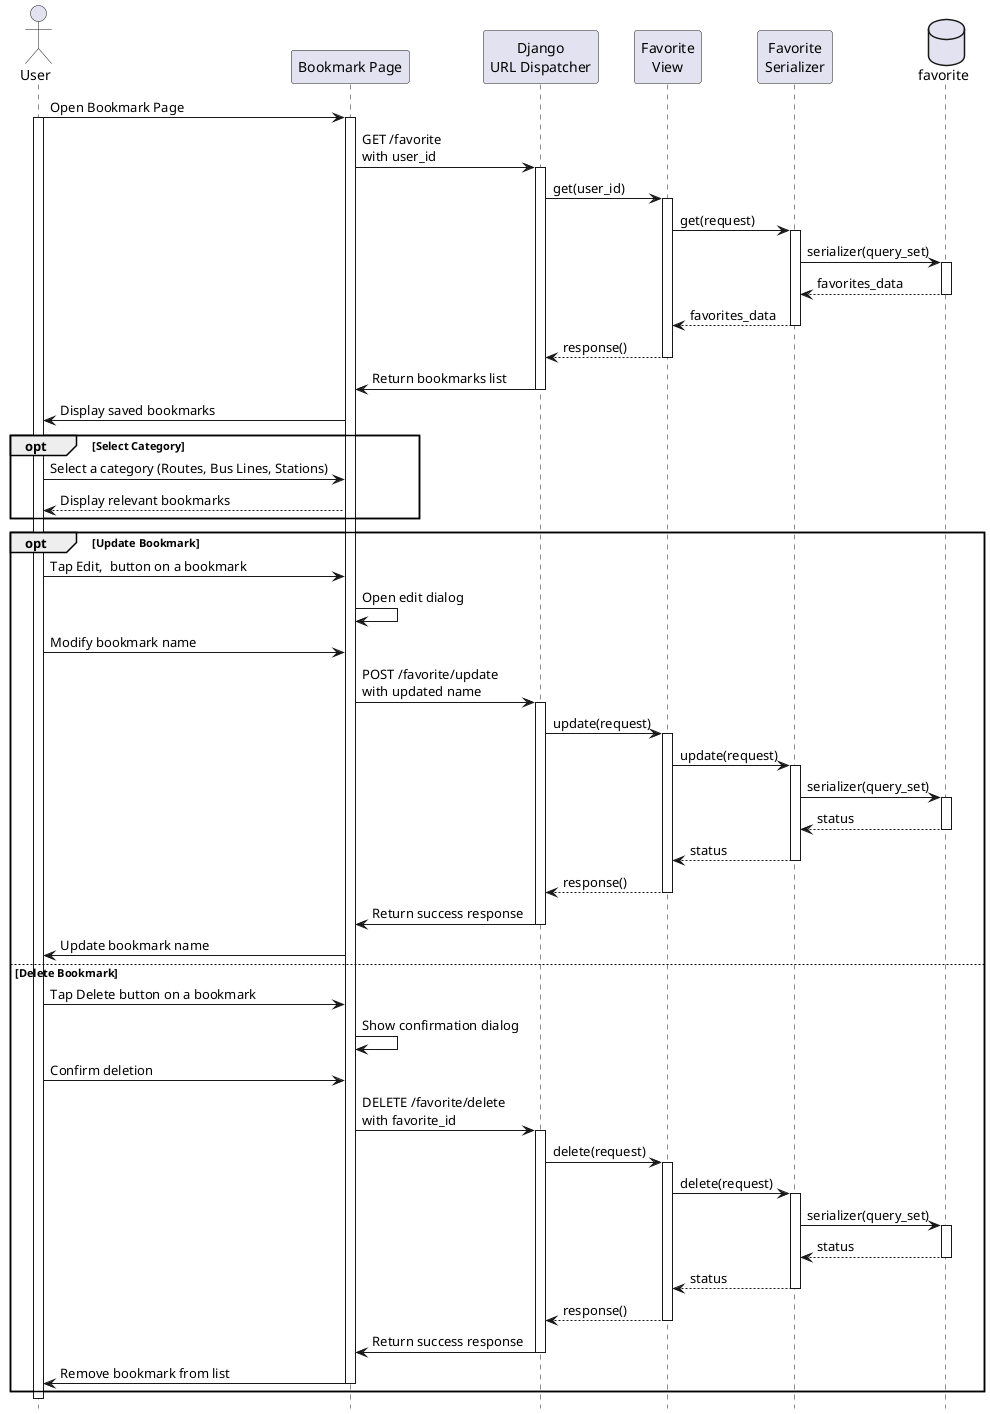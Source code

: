 @startuml bookmark

hide footbox

actor User
participant "Bookmark Page" as UI
participant "Django\nURL Dispatcher" as API
participant "Favorite\nView" as view
participant "Favorite\nSerializer" as serializer
database "favorite" as table


User -> UI: Open Bookmark Page
activate User
activate UI
UI -> API: GET /favorite \nwith user_id
activate API

' API Call
API -> view: get(user_id)
activate view
view -> serializer: get(request)
activate serializer
serializer -> table: serializer(query_set)
activate table

table --> serializer: favorites_data
deactivate table
serializer --> view: favorites_data
deactivate serializer
view --> API: response()
deactivate view

API -> UI: Return bookmarks list
deactivate API
UI -> User: Display saved bookmarks

opt Select Category
    User -> UI: Select a category (Routes, Bus Lines, Stations)
    UI --> User: Display relevant bookmarks
end

opt Update Bookmark
    User -> UI: Tap Edit,  button on a bookmark
    UI -> UI: Open edit dialog
    User -> UI: Modify bookmark name
    UI -> API: POST /favorite/update \nwith updated name
    activate API
    API -> view: update(request)
    activate view
    view -> serializer: update(request)
    activate serializer
    serializer -> table: serializer(query_set)
    activate table

    table --> serializer: status
    deactivate table
    serializer --> view: status
    deactivate serializer
    view --> API: response()
    deactivate view
    API -> UI: Return success response
    deactivate API
    UI -> User: Update bookmark name

else Delete Bookmark
    User -> UI: Tap Delete button on a bookmark
    UI -> UI: Show confirmation dialog
    User -> UI: Confirm deletion
    UI -> API: DELETE /favorite/delete \nwith favorite_id
    activate API

    ' API Call
    API -> view: delete(request)
    activate view
    view -> serializer: delete(request)
    activate serializer
    serializer -> table: serializer(query_set)
    activate table

    table --> serializer: status
    deactivate table
    serializer --> view: status
    deactivate serializer
    view --> API: response()
    deactivate view

    API -> UI: Return success response
    deactivate API
    UI -> User: Remove bookmark from list
    deactivate UI
end

deactivate User

@enduml
